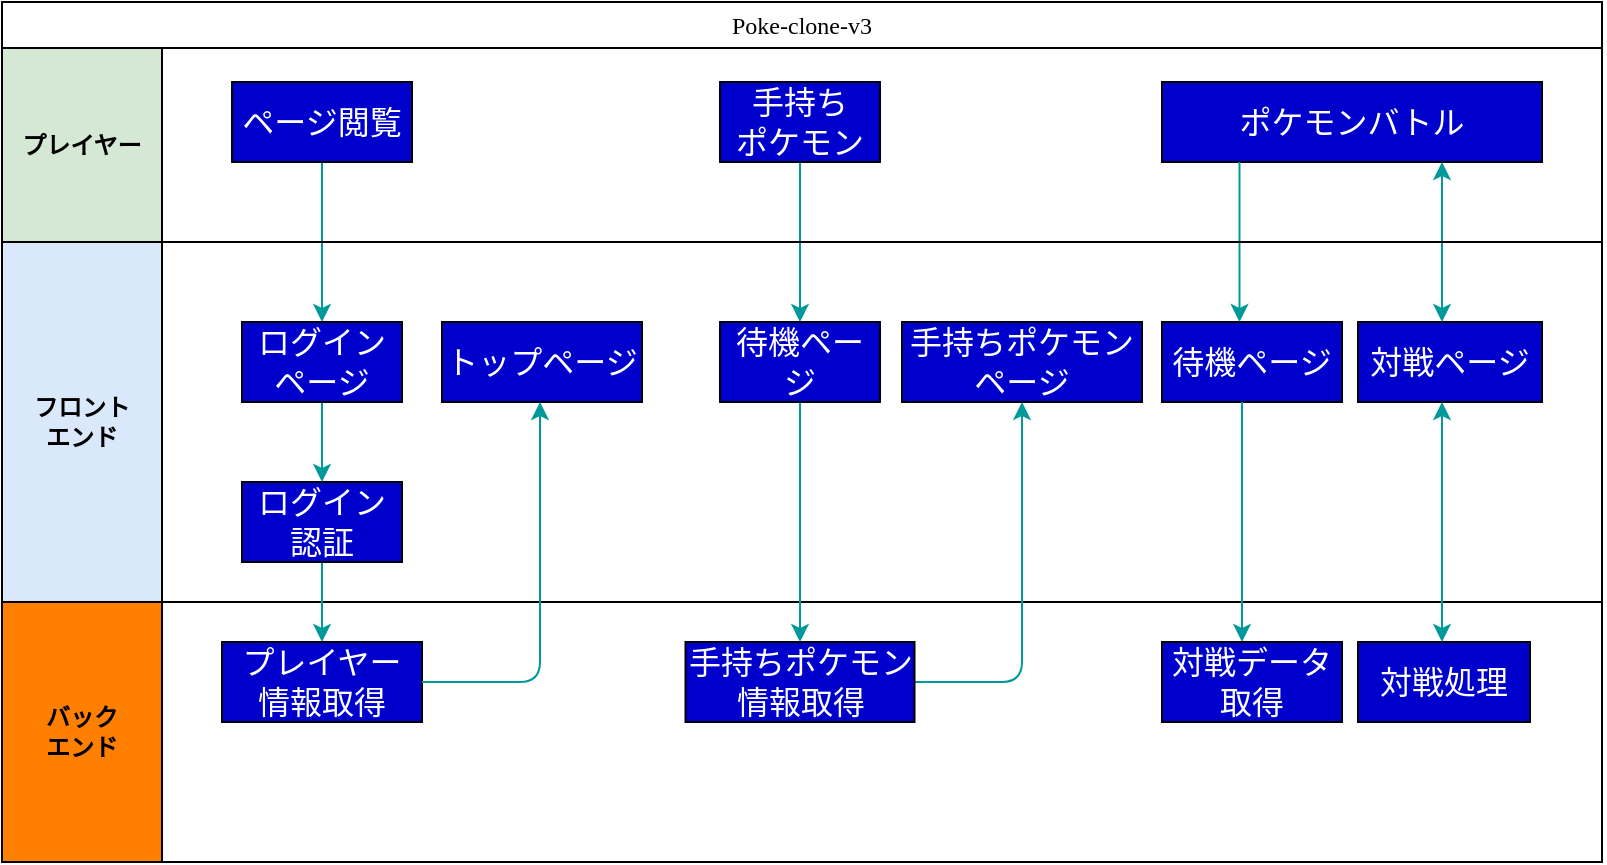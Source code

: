 <mxfile>
    <diagram id="uBqHcXNwr5c8F2R8OyeM" name="Page-1">
        <mxGraphModel dx="606" dy="659" grid="1" gridSize="10" guides="1" tooltips="1" connect="1" arrows="1" fold="1" page="1" pageScale="1" pageWidth="850" pageHeight="1100" math="0" shadow="0">
            <root>
                <mxCell id="0"/>
                <mxCell id="1" parent="0"/>
                <mxCell id="2" value="&lt;font face=&quot;Verdana&quot;&gt;Poke-clone-v3&lt;/font&gt;" style="swimlane;whiteSpace=wrap;html=1;fontStyle=0" parent="1" vertex="1">
                    <mxGeometry x="40" y="50" width="800" height="430" as="geometry">
                        <mxRectangle x="40" y="40" width="130" height="30" as="alternateBounds"/>
                    </mxGeometry>
                </mxCell>
                <mxCell id="4" value="&lt;b&gt;&lt;font style=&quot;color: rgb(0, 0, 0);&quot;&gt;プレイヤー&lt;/font&gt;&lt;/b&gt;" style="text;html=1;align=center;verticalAlign=middle;whiteSpace=wrap;rounded=0;strokeColor=#000000;strokeWidth=1;fillColor=#d5e8d4;fontColor=#E6E6E6;" parent="2" vertex="1">
                    <mxGeometry y="23" width="80" height="97" as="geometry"/>
                </mxCell>
                <mxCell id="5" value="&lt;b&gt;&lt;font style=&quot;color: rgb(0, 0, 0);&quot;&gt;フロント&lt;/font&gt;&lt;/b&gt;&lt;div&gt;&lt;b&gt;&lt;font style=&quot;color: rgb(0, 0, 0);&quot;&gt;エンド&lt;/font&gt;&lt;/b&gt;&lt;/div&gt;" style="text;html=1;align=center;verticalAlign=middle;whiteSpace=wrap;rounded=0;strokeColor=#000000;strokeWidth=1;fillColor=#dae8fc;fontColor=#E6E6E6;" parent="2" vertex="1">
                    <mxGeometry y="120" width="80" height="180" as="geometry"/>
                </mxCell>
                <mxCell id="6" value="&lt;font style=&quot;color: rgb(0, 0, 0);&quot;&gt;&lt;b&gt;バック&lt;/b&gt;&lt;br&gt;&lt;/font&gt;&lt;div&gt;&lt;b&gt;&lt;font style=&quot;color: rgb(0, 0, 0);&quot;&gt;エンド&lt;/font&gt;&lt;/b&gt;&lt;/div&gt;" style="text;html=1;align=center;verticalAlign=middle;whiteSpace=wrap;rounded=0;strokeColor=#000000;strokeWidth=1;fillColor=#FF8000;" parent="2" vertex="1">
                    <mxGeometry y="300" width="80" height="130" as="geometry"/>
                </mxCell>
                <mxCell id="16" value="" style="endArrow=none;html=1;exitX=0;exitY=0;exitDx=0;exitDy=0;spacing=0;endSize=0;startSize=0;jumpSize=0;" parent="2" source="6" edge="1">
                    <mxGeometry width="50" height="50" relative="1" as="geometry">
                        <mxPoint x="180" y="350" as="sourcePoint"/>
                        <mxPoint x="800" y="300" as="targetPoint"/>
                    </mxGeometry>
                </mxCell>
                <mxCell id="25" style="edgeStyle=none;html=1;entryX=0.5;entryY=0;entryDx=0;entryDy=0;strokeColor=#009999;fontSize=16;" parent="2" source="18" target="24" edge="1">
                    <mxGeometry relative="1" as="geometry"/>
                </mxCell>
                <mxCell id="18" value="&lt;div&gt;&lt;span style=&quot;background-color: transparent;&quot;&gt;&lt;font style=&quot;color: rgb(255, 255, 255);&quot;&gt;ページ閲覧&lt;/font&gt;&lt;/span&gt;&lt;/div&gt;" style="text;html=1;align=center;verticalAlign=middle;whiteSpace=wrap;rounded=0;fillColor=#0000CC;strokeColor=default;fontSize=16;" parent="2" vertex="1">
                    <mxGeometry x="115" y="40" width="90" height="40" as="geometry"/>
                </mxCell>
                <mxCell id="27" style="edgeStyle=none;html=1;entryX=0.5;entryY=0;entryDx=0;entryDy=0;strokeColor=#009999;fontSize=16;" parent="2" source="19" target="21" edge="1">
                    <mxGeometry relative="1" as="geometry"/>
                </mxCell>
                <mxCell id="19" value="&lt;font color=&quot;#ffffff&quot;&gt;ログイン認証&lt;/font&gt;" style="text;html=1;align=center;verticalAlign=middle;whiteSpace=wrap;rounded=0;fillColor=#0000CC;strokeColor=#000000;fontSize=16;" parent="2" vertex="1">
                    <mxGeometry x="120" y="240" width="80" height="40" as="geometry"/>
                </mxCell>
                <mxCell id="21" value="&lt;font color=&quot;#ffffff&quot;&gt;プレイヤー&lt;/font&gt;&lt;div&gt;&lt;font color=&quot;#ffffff&quot;&gt;情報取得&lt;/font&gt;&lt;/div&gt;" style="text;html=1;align=center;verticalAlign=middle;whiteSpace=wrap;rounded=0;fillColor=#0000CC;strokeColor=#000000;fontSize=16;" parent="2" vertex="1">
                    <mxGeometry x="110" y="320" width="100" height="40" as="geometry"/>
                </mxCell>
                <mxCell id="26" style="edgeStyle=none;html=1;strokeColor=#009999;fontSize=16;" parent="2" source="24" target="19" edge="1">
                    <mxGeometry relative="1" as="geometry"/>
                </mxCell>
                <mxCell id="24" value="&lt;font color=&quot;#ffffff&quot;&gt;ログイン&lt;/font&gt;&lt;div&gt;&lt;font color=&quot;#ffffff&quot;&gt;ページ&lt;/font&gt;&lt;/div&gt;" style="text;html=1;align=center;verticalAlign=middle;whiteSpace=wrap;rounded=0;fillColor=#0000CC;strokeColor=#000000;fontSize=16;" parent="2" vertex="1">
                    <mxGeometry x="120" y="160" width="80" height="40" as="geometry"/>
                </mxCell>
                <mxCell id="29" value="&lt;font color=&quot;#ffffff&quot;&gt;トップページ&lt;/font&gt;" style="text;html=1;align=center;verticalAlign=middle;whiteSpace=wrap;rounded=0;fillColor=#0000CC;strokeColor=#000000;fontSize=16;" parent="2" vertex="1">
                    <mxGeometry x="220" y="160" width="100" height="40" as="geometry"/>
                </mxCell>
                <mxCell id="32" value="&lt;div&gt;&lt;font color=&quot;#ffffff&quot;&gt;ポケモンバトル&lt;/font&gt;&lt;/div&gt;" style="text;html=1;align=center;verticalAlign=middle;whiteSpace=wrap;rounded=0;fillColor=#0000CC;strokeColor=default;fontSize=16;" parent="2" vertex="1">
                    <mxGeometry x="580" y="40" width="190" height="40" as="geometry"/>
                </mxCell>
                <mxCell id="33" value="&lt;font color=&quot;#ffffff&quot;&gt;待機ページ&lt;/font&gt;" style="text;html=1;align=center;verticalAlign=middle;whiteSpace=wrap;rounded=0;fillColor=#0000CC;strokeColor=#000000;fontSize=16;" parent="2" vertex="1">
                    <mxGeometry x="580" y="160" width="90" height="40" as="geometry"/>
                </mxCell>
                <mxCell id="35" style="edgeStyle=none;html=1;strokeColor=#009999;exitX=0.5;exitY=1;exitDx=0;exitDy=0;fontSize=16;" parent="2" edge="1">
                    <mxGeometry relative="1" as="geometry">
                        <mxPoint x="618.75" y="80" as="sourcePoint"/>
                        <mxPoint x="618.75" y="160" as="targetPoint"/>
                    </mxGeometry>
                </mxCell>
                <mxCell id="38" style="edgeStyle=none;html=1;strokeColor=#009999;fontSize=16;exitX=0.5;exitY=1;exitDx=0;exitDy=0;entryX=0.5;entryY=0;entryDx=0;entryDy=0;" parent="2" edge="1">
                    <mxGeometry relative="1" as="geometry">
                        <mxPoint x="620" y="200" as="sourcePoint"/>
                        <mxPoint x="620" y="320" as="targetPoint"/>
                    </mxGeometry>
                </mxCell>
                <mxCell id="39" value="&lt;font color=&quot;#ffffff&quot;&gt;対戦ページ&lt;/font&gt;" style="text;html=1;align=center;verticalAlign=middle;whiteSpace=wrap;rounded=0;fillColor=#0000CC;strokeColor=#000000;fontSize=16;" parent="2" vertex="1">
                    <mxGeometry x="678" y="160" width="92" height="40" as="geometry"/>
                </mxCell>
                <mxCell id="40" value="&lt;font color=&quot;#ffffff&quot;&gt;対戦処理&lt;/font&gt;" style="text;html=1;align=center;verticalAlign=middle;whiteSpace=wrap;rounded=0;fillColor=#0000CC;strokeColor=#000000;fontSize=16;" parent="2" vertex="1">
                    <mxGeometry x="678" y="320" width="86" height="40" as="geometry"/>
                </mxCell>
                <mxCell id="43" value="" style="endArrow=classic;startArrow=classic;html=1;exitX=0.5;exitY=0;exitDx=0;exitDy=0;strokeColor=#009999;fontSize=16;spacing=0;" parent="2" edge="1">
                    <mxGeometry width="50" height="50" relative="1" as="geometry">
                        <mxPoint x="720" y="160" as="sourcePoint"/>
                        <mxPoint x="720" y="80" as="targetPoint"/>
                    </mxGeometry>
                </mxCell>
                <mxCell id="44" style="edgeStyle=none;html=1;entryX=0.5;entryY=0;entryDx=0;entryDy=0;strokeColor=#009999;fontSize=16;" parent="2" source="45" target="51" edge="1">
                    <mxGeometry relative="1" as="geometry"/>
                </mxCell>
                <mxCell id="45" value="&lt;font color=&quot;#ffffff&quot;&gt;手持ち&lt;/font&gt;&lt;div&gt;&lt;font color=&quot;#ffffff&quot;&gt;ポケモン&lt;/font&gt;&lt;/div&gt;" style="text;html=1;align=center;verticalAlign=middle;whiteSpace=wrap;rounded=0;fillColor=#0000CC;strokeColor=default;fontSize=16;" parent="2" vertex="1">
                    <mxGeometry x="359" y="40" width="80" height="40" as="geometry"/>
                </mxCell>
                <mxCell id="48" style="edgeStyle=elbowEdgeStyle;html=1;entryX=0.5;entryY=1;entryDx=0;entryDy=0;strokeColor=#009999;fontSize=16;" parent="2" source="49" target="52" edge="1">
                    <mxGeometry relative="1" as="geometry">
                        <Array as="points">
                            <mxPoint x="510" y="270"/>
                        </Array>
                    </mxGeometry>
                </mxCell>
                <mxCell id="49" value="&lt;font color=&quot;#ffffff&quot;&gt;手持ちポケモン&lt;/font&gt;&lt;br&gt;&lt;div&gt;&lt;font color=&quot;#ffffff&quot;&gt;情報取得&lt;/font&gt;&lt;/div&gt;" style="text;html=1;align=center;verticalAlign=middle;whiteSpace=wrap;rounded=0;fillColor=#0000CC;strokeColor=#000000;fontSize=16;" parent="2" vertex="1">
                    <mxGeometry x="341.75" y="320" width="114.5" height="40" as="geometry"/>
                </mxCell>
                <mxCell id="50" style="edgeStyle=none;html=1;strokeColor=#009999;entryX=0.5;entryY=0;entryDx=0;entryDy=0;fontSize=16;" parent="2" source="51" target="49" edge="1">
                    <mxGeometry relative="1" as="geometry">
                        <mxPoint x="399" y="240" as="targetPoint"/>
                    </mxGeometry>
                </mxCell>
                <mxCell id="51" value="&lt;font color=&quot;#ffffff&quot;&gt;待機ページ&lt;/font&gt;" style="text;html=1;align=center;verticalAlign=middle;whiteSpace=wrap;rounded=0;fillColor=#0000CC;strokeColor=#000000;fontSize=16;" parent="2" vertex="1">
                    <mxGeometry x="359" y="160" width="80" height="40" as="geometry"/>
                </mxCell>
                <mxCell id="52" value="&lt;font color=&quot;#ffffff&quot;&gt;手持ちポケモンページ&lt;/font&gt;" style="text;html=1;align=center;verticalAlign=middle;whiteSpace=wrap;rounded=0;fillColor=#0000CC;strokeColor=#000000;fontSize=16;" parent="2" vertex="1">
                    <mxGeometry x="450" y="160" width="120" height="40" as="geometry"/>
                </mxCell>
                <mxCell id="53" style="edgeStyle=elbowEdgeStyle;html=1;entryX=0.5;entryY=1;entryDx=0;entryDy=0;strokeColor=#009999;fontSize=16;exitX=1;exitY=0.5;exitDx=0;exitDy=0;" parent="2" source="21" edge="1">
                    <mxGeometry relative="1" as="geometry">
                        <Array as="points">
                            <mxPoint x="269" y="270"/>
                        </Array>
                        <mxPoint x="230" y="370" as="sourcePoint"/>
                        <mxPoint x="269" y="200" as="targetPoint"/>
                    </mxGeometry>
                </mxCell>
                <mxCell id="54" value="&lt;font color=&quot;#ffffff&quot;&gt;対戦データ&lt;/font&gt;&lt;div&gt;&lt;font color=&quot;#ffffff&quot;&gt;取得&lt;/font&gt;&lt;/div&gt;" style="text;html=1;align=center;verticalAlign=middle;whiteSpace=wrap;rounded=0;fillColor=#0000CC;strokeColor=#000000;fontSize=16;" parent="2" vertex="1">
                    <mxGeometry x="580" y="320" width="90" height="40" as="geometry"/>
                </mxCell>
                <mxCell id="55" value="" style="endArrow=classic;startArrow=classic;html=1;strokeColor=#009999;fontSize=16;spacing=0;jumpSize=0;" parent="2" edge="1">
                    <mxGeometry width="50" height="50" relative="1" as="geometry">
                        <mxPoint x="720" y="320" as="sourcePoint"/>
                        <mxPoint x="720" y="200" as="targetPoint"/>
                    </mxGeometry>
                </mxCell>
                <mxCell id="14" value="" style="endArrow=none;html=1;exitX=0;exitY=0;exitDx=0;exitDy=0;entryX=1;entryY=0.25;entryDx=0;entryDy=0;" parent="1" edge="1">
                    <mxGeometry width="50" height="50" relative="1" as="geometry">
                        <mxPoint x="40" y="170" as="sourcePoint"/>
                        <mxPoint x="840" y="170" as="targetPoint"/>
                    </mxGeometry>
                </mxCell>
            </root>
        </mxGraphModel>
    </diagram>
</mxfile>